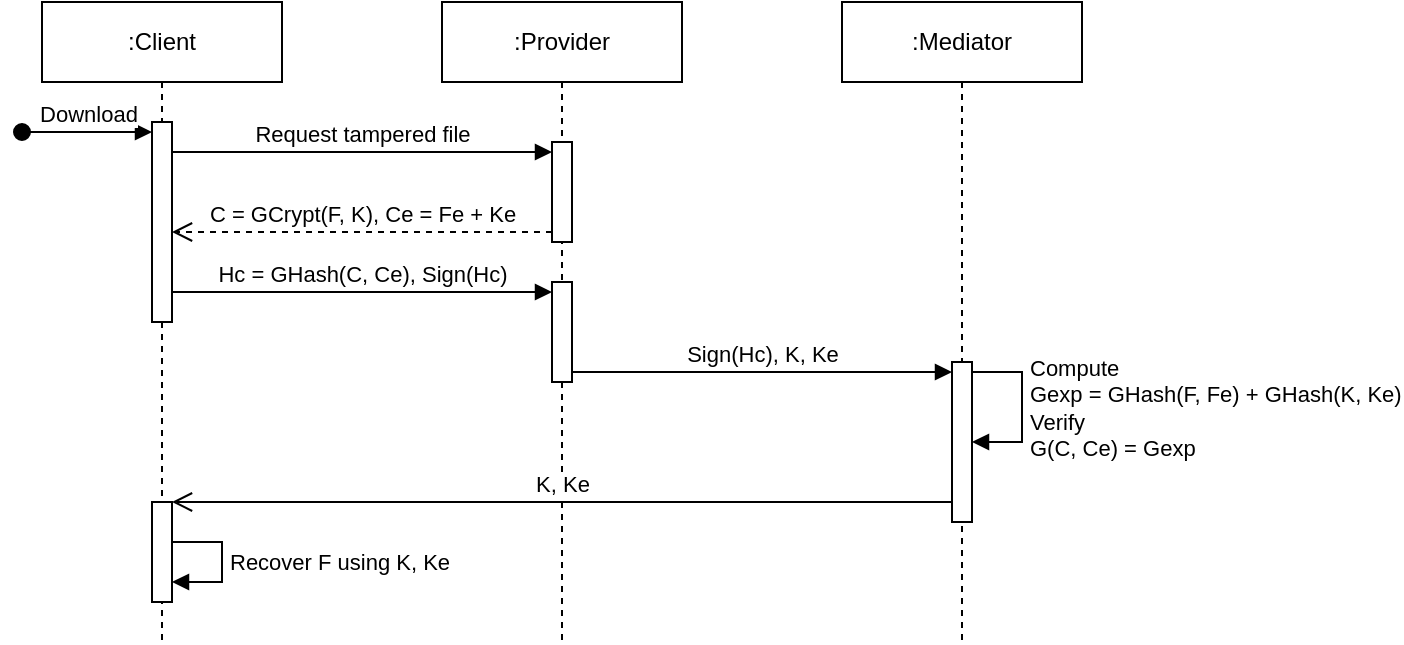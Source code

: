 <mxfile version="26.0.10">
  <diagram name="Page-1" id="2YBvvXClWsGukQMizWep">
    <mxGraphModel dx="880" dy="447" grid="1" gridSize="10" guides="1" tooltips="1" connect="1" arrows="1" fold="1" page="1" pageScale="1" pageWidth="850" pageHeight="1100" math="0" shadow="0">
      <root>
        <mxCell id="0" />
        <mxCell id="1" parent="0" />
        <mxCell id="aM9ryv3xv72pqoxQDRHE-1" value=":Provider" style="shape=umlLifeline;perimeter=lifelinePerimeter;whiteSpace=wrap;html=1;container=0;dropTarget=0;collapsible=0;recursiveResize=0;outlineConnect=0;portConstraint=eastwest;newEdgeStyle={&quot;edgeStyle&quot;:&quot;elbowEdgeStyle&quot;,&quot;elbow&quot;:&quot;vertical&quot;,&quot;curved&quot;:0,&quot;rounded&quot;:0};" parent="1" vertex="1">
          <mxGeometry x="240" y="40" width="120" height="320" as="geometry" />
        </mxCell>
        <mxCell id="gxWAB4Jw25jX1D-k-lGQ-11" value="" style="html=1;points=[[0,0,0,0,5],[0,1,0,0,-5],[1,0,0,0,5],[1,1,0,0,-5]];perimeter=orthogonalPerimeter;outlineConnect=0;targetShapes=umlLifeline;portConstraint=eastwest;newEdgeStyle={&quot;curved&quot;:0,&quot;rounded&quot;:0};" parent="aM9ryv3xv72pqoxQDRHE-1" vertex="1">
          <mxGeometry x="55" y="70" width="10" height="50" as="geometry" />
        </mxCell>
        <mxCell id="gxWAB4Jw25jX1D-k-lGQ-16" value="" style="html=1;points=[[0,0,0,0,5],[0,1,0,0,-5],[1,0,0,0,5],[1,1,0,0,-5]];perimeter=orthogonalPerimeter;outlineConnect=0;targetShapes=umlLifeline;portConstraint=eastwest;newEdgeStyle={&quot;curved&quot;:0,&quot;rounded&quot;:0};" parent="aM9ryv3xv72pqoxQDRHE-1" vertex="1">
          <mxGeometry x="55" y="140" width="10" height="50" as="geometry" />
        </mxCell>
        <mxCell id="aM9ryv3xv72pqoxQDRHE-5" value=":Client" style="shape=umlLifeline;perimeter=lifelinePerimeter;whiteSpace=wrap;html=1;container=0;dropTarget=0;collapsible=0;recursiveResize=0;outlineConnect=0;portConstraint=eastwest;newEdgeStyle={&quot;edgeStyle&quot;:&quot;elbowEdgeStyle&quot;,&quot;elbow&quot;:&quot;vertical&quot;,&quot;curved&quot;:0,&quot;rounded&quot;:0};" parent="1" vertex="1">
          <mxGeometry x="40" y="40" width="120" height="320" as="geometry" />
        </mxCell>
        <mxCell id="gxWAB4Jw25jX1D-k-lGQ-10" value="" style="html=1;points=[[0,0,0,0,5],[0,1,0,0,-5],[1,0,0,0,5],[1,1,0,0,-5]];perimeter=orthogonalPerimeter;outlineConnect=0;targetShapes=umlLifeline;portConstraint=eastwest;newEdgeStyle={&quot;curved&quot;:0,&quot;rounded&quot;:0};" parent="aM9ryv3xv72pqoxQDRHE-5" vertex="1">
          <mxGeometry x="55" y="60" width="10" height="100" as="geometry" />
        </mxCell>
        <mxCell id="gxWAB4Jw25jX1D-k-lGQ-1" value=":Mediator" style="shape=umlLifeline;perimeter=lifelinePerimeter;whiteSpace=wrap;html=1;container=0;dropTarget=0;collapsible=0;recursiveResize=0;outlineConnect=0;portConstraint=eastwest;newEdgeStyle={&quot;edgeStyle&quot;:&quot;elbowEdgeStyle&quot;,&quot;elbow&quot;:&quot;vertical&quot;,&quot;curved&quot;:0,&quot;rounded&quot;:0};" parent="1" vertex="1">
          <mxGeometry x="440" y="40" width="120" height="320" as="geometry" />
        </mxCell>
        <mxCell id="gxWAB4Jw25jX1D-k-lGQ-18" value="" style="html=1;points=[[0,0,0,0,5],[0,1,0,0,-5],[1,0,0,0,5],[1,1,0,0,-5]];perimeter=orthogonalPerimeter;outlineConnect=0;targetShapes=umlLifeline;portConstraint=eastwest;newEdgeStyle={&quot;curved&quot;:0,&quot;rounded&quot;:0};" parent="gxWAB4Jw25jX1D-k-lGQ-1" vertex="1">
          <mxGeometry x="55" y="180" width="10" height="80" as="geometry" />
        </mxCell>
        <mxCell id="gxWAB4Jw25jX1D-k-lGQ-20" value="Compute&lt;br&gt;Gexp = GHash(F, Fe) + GHash(K, Ke)&lt;br&gt;Verify&lt;br&gt;G(C, Ce) = Gexp" style="html=1;align=left;spacingLeft=2;endArrow=block;rounded=0;edgeStyle=orthogonalEdgeStyle;curved=0;rounded=0;exitX=1;exitY=0;exitDx=0;exitDy=5;exitPerimeter=0;" parent="gxWAB4Jw25jX1D-k-lGQ-1" source="gxWAB4Jw25jX1D-k-lGQ-18" target="gxWAB4Jw25jX1D-k-lGQ-18" edge="1">
          <mxGeometry relative="1" as="geometry">
            <mxPoint x="80" y="190" as="sourcePoint" />
            <Array as="points">
              <mxPoint x="90" y="185" />
              <mxPoint x="90" y="220" />
            </Array>
            <mxPoint x="85" y="220" as="targetPoint" />
          </mxGeometry>
        </mxCell>
        <mxCell id="gxWAB4Jw25jX1D-k-lGQ-9" value="Download" style="html=1;verticalAlign=bottom;startArrow=oval;startFill=1;endArrow=block;startSize=8;curved=0;rounded=0;entryX=0;entryY=0;entryDx=0;entryDy=5;entryPerimeter=0;" parent="1" target="gxWAB4Jw25jX1D-k-lGQ-10" edge="1">
          <mxGeometry width="60" relative="1" as="geometry">
            <mxPoint x="30" y="105" as="sourcePoint" />
            <mxPoint x="90" y="110" as="targetPoint" />
          </mxGeometry>
        </mxCell>
        <mxCell id="gxWAB4Jw25jX1D-k-lGQ-12" value="Request tampered file" style="html=1;verticalAlign=bottom;endArrow=block;curved=0;rounded=0;entryX=0;entryY=0;entryDx=0;entryDy=5;" parent="1" source="gxWAB4Jw25jX1D-k-lGQ-10" target="gxWAB4Jw25jX1D-k-lGQ-11" edge="1">
          <mxGeometry relative="1" as="geometry">
            <mxPoint x="220" y="115" as="sourcePoint" />
          </mxGeometry>
        </mxCell>
        <mxCell id="gxWAB4Jw25jX1D-k-lGQ-13" value="C = GCrypt(F, K), Ce = Fe + Ke" style="html=1;verticalAlign=bottom;endArrow=open;dashed=1;endSize=8;curved=0;rounded=0;exitX=0;exitY=1;exitDx=0;exitDy=-5;" parent="1" source="gxWAB4Jw25jX1D-k-lGQ-11" target="gxWAB4Jw25jX1D-k-lGQ-10" edge="1">
          <mxGeometry relative="1" as="geometry">
            <mxPoint x="225" y="155" as="targetPoint" />
          </mxGeometry>
        </mxCell>
        <mxCell id="gxWAB4Jw25jX1D-k-lGQ-15" value="Hc = GHash(C, Ce), Sign(Hc)" style="html=1;verticalAlign=bottom;endArrow=block;curved=0;rounded=0;entryX=0;entryY=0;entryDx=0;entryDy=5;entryPerimeter=0;" parent="1" source="gxWAB4Jw25jX1D-k-lGQ-10" target="gxWAB4Jw25jX1D-k-lGQ-16" edge="1">
          <mxGeometry width="80" relative="1" as="geometry">
            <mxPoint x="110" y="189.5" as="sourcePoint" />
            <mxPoint x="190" y="189.5" as="targetPoint" />
          </mxGeometry>
        </mxCell>
        <mxCell id="gxWAB4Jw25jX1D-k-lGQ-17" value="Sign(Hc), K, Ke" style="html=1;verticalAlign=bottom;endArrow=block;curved=0;rounded=0;entryX=0;entryY=0;entryDx=0;entryDy=5;entryPerimeter=0;" parent="1" source="gxWAB4Jw25jX1D-k-lGQ-16" target="gxWAB4Jw25jX1D-k-lGQ-18" edge="1">
          <mxGeometry width="80" relative="1" as="geometry">
            <mxPoint x="320" y="210" as="sourcePoint" />
            <mxPoint x="400" y="210" as="targetPoint" />
          </mxGeometry>
        </mxCell>
        <mxCell id="gxWAB4Jw25jX1D-k-lGQ-28" value="" style="html=1;points=[[0,0,0,0,5],[0,1,0,0,-5],[1,0,0,0,5],[1,1,0,0,-5]];perimeter=orthogonalPerimeter;outlineConnect=0;targetShapes=umlLifeline;portConstraint=eastwest;newEdgeStyle={&quot;curved&quot;:0,&quot;rounded&quot;:0};" parent="1" vertex="1">
          <mxGeometry x="95" y="290" width="10" height="50" as="geometry" />
        </mxCell>
        <mxCell id="gxWAB4Jw25jX1D-k-lGQ-27" value="K, Ke" style="html=1;verticalAlign=bottom;endArrow=open;endSize=8;curved=0;rounded=0;exitX=0;exitY=1;exitDx=0;exitDy=-5;" parent="1" edge="1">
          <mxGeometry relative="1" as="geometry">
            <mxPoint x="105" y="290" as="targetPoint" />
            <mxPoint x="495" y="290" as="sourcePoint" />
          </mxGeometry>
        </mxCell>
        <mxCell id="gxWAB4Jw25jX1D-k-lGQ-30" value="Recover F using K, Ke" style="html=1;align=left;spacingLeft=2;endArrow=block;rounded=0;edgeStyle=orthogonalEdgeStyle;curved=0;rounded=0;" parent="1" edge="1">
          <mxGeometry relative="1" as="geometry">
            <mxPoint x="105" y="310" as="sourcePoint" />
            <Array as="points">
              <mxPoint x="130" y="310" />
              <mxPoint x="130" y="330" />
            </Array>
            <mxPoint x="105" y="330" as="targetPoint" />
          </mxGeometry>
        </mxCell>
      </root>
    </mxGraphModel>
  </diagram>
</mxfile>
